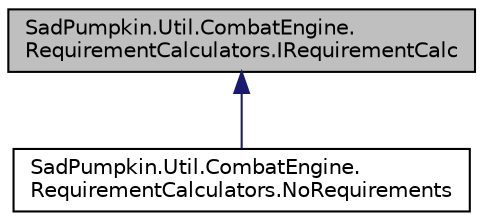 digraph "SadPumpkin.Util.CombatEngine.RequirementCalculators.IRequirementCalc"
{
 // LATEX_PDF_SIZE
  edge [fontname="Helvetica",fontsize="10",labelfontname="Helvetica",labelfontsize="10"];
  node [fontname="Helvetica",fontsize="10",shape=record];
  Node1 [label="SadPumpkin.Util.CombatEngine.\lRequirementCalculators.IRequirementCalc",height=0.2,width=0.4,color="black", fillcolor="grey75", style="filled", fontcolor="black",tooltip="Interface defining a calculator which determines if an Actor meets the requirements to perform an Act..."];
  Node1 -> Node2 [dir="back",color="midnightblue",fontsize="10",style="solid",fontname="Helvetica"];
  Node2 [label="SadPumpkin.Util.CombatEngine.\lRequirementCalculators.NoRequirements",height=0.2,width=0.4,color="black", fillcolor="white", style="filled",URL="$class_sad_pumpkin_1_1_util_1_1_combat_engine_1_1_requirement_calculators_1_1_no_requirements.html",tooltip="Implementation of a Requirement calculator with no Requirements."];
}
